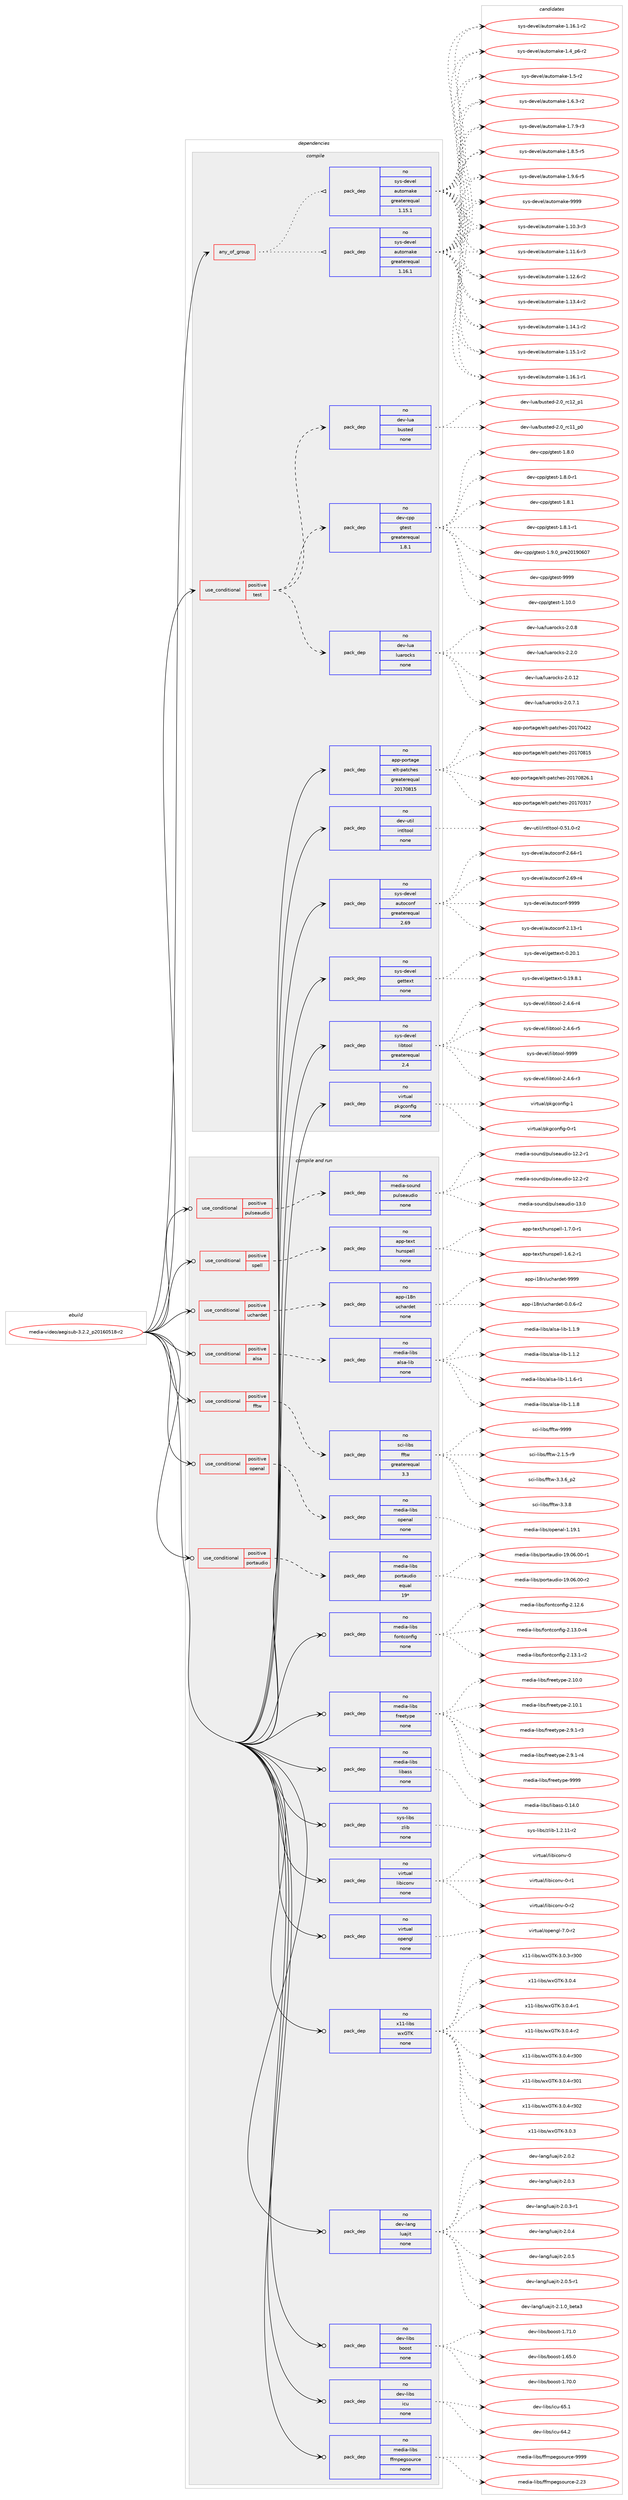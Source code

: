 digraph prolog {

# *************
# Graph options
# *************

newrank=true;
concentrate=true;
compound=true;
graph [rankdir=LR,fontname=Helvetica,fontsize=10,ranksep=1.5];#, ranksep=2.5, nodesep=0.2];
edge  [arrowhead=vee];
node  [fontname=Helvetica,fontsize=10];

# **********
# The ebuild
# **********

subgraph cluster_leftcol {
color=gray;
rank=same;
label=<<i>ebuild</i>>;
id [label="media-video/aegisub-3.2.2_p20160518-r2", color=red, width=4, href="../media-video/aegisub-3.2.2_p20160518-r2.svg"];
}

# ****************
# The dependencies
# ****************

subgraph cluster_midcol {
color=gray;
label=<<i>dependencies</i>>;
subgraph cluster_compile {
fillcolor="#eeeeee";
style=filled;
label=<<i>compile</i>>;
subgraph any13620 {
dependency805790 [label=<<TABLE BORDER="0" CELLBORDER="1" CELLSPACING="0" CELLPADDING="4"><TR><TD CELLPADDING="10">any_of_group</TD></TR></TABLE>>, shape=none, color=red];subgraph pack595985 {
dependency805791 [label=<<TABLE BORDER="0" CELLBORDER="1" CELLSPACING="0" CELLPADDING="4" WIDTH="220"><TR><TD ROWSPAN="6" CELLPADDING="30">pack_dep</TD></TR><TR><TD WIDTH="110">no</TD></TR><TR><TD>sys-devel</TD></TR><TR><TD>automake</TD></TR><TR><TD>greaterequal</TD></TR><TR><TD>1.16.1</TD></TR></TABLE>>, shape=none, color=blue];
}
dependency805790:e -> dependency805791:w [weight=20,style="dotted",arrowhead="oinv"];
subgraph pack595986 {
dependency805792 [label=<<TABLE BORDER="0" CELLBORDER="1" CELLSPACING="0" CELLPADDING="4" WIDTH="220"><TR><TD ROWSPAN="6" CELLPADDING="30">pack_dep</TD></TR><TR><TD WIDTH="110">no</TD></TR><TR><TD>sys-devel</TD></TR><TR><TD>automake</TD></TR><TR><TD>greaterequal</TD></TR><TR><TD>1.15.1</TD></TR></TABLE>>, shape=none, color=blue];
}
dependency805790:e -> dependency805792:w [weight=20,style="dotted",arrowhead="oinv"];
}
id:e -> dependency805790:w [weight=20,style="solid",arrowhead="vee"];
subgraph cond195737 {
dependency805793 [label=<<TABLE BORDER="0" CELLBORDER="1" CELLSPACING="0" CELLPADDING="4"><TR><TD ROWSPAN="3" CELLPADDING="10">use_conditional</TD></TR><TR><TD>positive</TD></TR><TR><TD>test</TD></TR></TABLE>>, shape=none, color=red];
subgraph pack595987 {
dependency805794 [label=<<TABLE BORDER="0" CELLBORDER="1" CELLSPACING="0" CELLPADDING="4" WIDTH="220"><TR><TD ROWSPAN="6" CELLPADDING="30">pack_dep</TD></TR><TR><TD WIDTH="110">no</TD></TR><TR><TD>dev-cpp</TD></TR><TR><TD>gtest</TD></TR><TR><TD>greaterequal</TD></TR><TR><TD>1.8.1</TD></TR></TABLE>>, shape=none, color=blue];
}
dependency805793:e -> dependency805794:w [weight=20,style="dashed",arrowhead="vee"];
subgraph pack595988 {
dependency805795 [label=<<TABLE BORDER="0" CELLBORDER="1" CELLSPACING="0" CELLPADDING="4" WIDTH="220"><TR><TD ROWSPAN="6" CELLPADDING="30">pack_dep</TD></TR><TR><TD WIDTH="110">no</TD></TR><TR><TD>dev-lua</TD></TR><TR><TD>busted</TD></TR><TR><TD>none</TD></TR><TR><TD></TD></TR></TABLE>>, shape=none, color=blue];
}
dependency805793:e -> dependency805795:w [weight=20,style="dashed",arrowhead="vee"];
subgraph pack595989 {
dependency805796 [label=<<TABLE BORDER="0" CELLBORDER="1" CELLSPACING="0" CELLPADDING="4" WIDTH="220"><TR><TD ROWSPAN="6" CELLPADDING="30">pack_dep</TD></TR><TR><TD WIDTH="110">no</TD></TR><TR><TD>dev-lua</TD></TR><TR><TD>luarocks</TD></TR><TR><TD>none</TD></TR><TR><TD></TD></TR></TABLE>>, shape=none, color=blue];
}
dependency805793:e -> dependency805796:w [weight=20,style="dashed",arrowhead="vee"];
}
id:e -> dependency805793:w [weight=20,style="solid",arrowhead="vee"];
subgraph pack595990 {
dependency805797 [label=<<TABLE BORDER="0" CELLBORDER="1" CELLSPACING="0" CELLPADDING="4" WIDTH="220"><TR><TD ROWSPAN="6" CELLPADDING="30">pack_dep</TD></TR><TR><TD WIDTH="110">no</TD></TR><TR><TD>app-portage</TD></TR><TR><TD>elt-patches</TD></TR><TR><TD>greaterequal</TD></TR><TR><TD>20170815</TD></TR></TABLE>>, shape=none, color=blue];
}
id:e -> dependency805797:w [weight=20,style="solid",arrowhead="vee"];
subgraph pack595991 {
dependency805798 [label=<<TABLE BORDER="0" CELLBORDER="1" CELLSPACING="0" CELLPADDING="4" WIDTH="220"><TR><TD ROWSPAN="6" CELLPADDING="30">pack_dep</TD></TR><TR><TD WIDTH="110">no</TD></TR><TR><TD>dev-util</TD></TR><TR><TD>intltool</TD></TR><TR><TD>none</TD></TR><TR><TD></TD></TR></TABLE>>, shape=none, color=blue];
}
id:e -> dependency805798:w [weight=20,style="solid",arrowhead="vee"];
subgraph pack595992 {
dependency805799 [label=<<TABLE BORDER="0" CELLBORDER="1" CELLSPACING="0" CELLPADDING="4" WIDTH="220"><TR><TD ROWSPAN="6" CELLPADDING="30">pack_dep</TD></TR><TR><TD WIDTH="110">no</TD></TR><TR><TD>sys-devel</TD></TR><TR><TD>autoconf</TD></TR><TR><TD>greaterequal</TD></TR><TR><TD>2.69</TD></TR></TABLE>>, shape=none, color=blue];
}
id:e -> dependency805799:w [weight=20,style="solid",arrowhead="vee"];
subgraph pack595993 {
dependency805800 [label=<<TABLE BORDER="0" CELLBORDER="1" CELLSPACING="0" CELLPADDING="4" WIDTH="220"><TR><TD ROWSPAN="6" CELLPADDING="30">pack_dep</TD></TR><TR><TD WIDTH="110">no</TD></TR><TR><TD>sys-devel</TD></TR><TR><TD>gettext</TD></TR><TR><TD>none</TD></TR><TR><TD></TD></TR></TABLE>>, shape=none, color=blue];
}
id:e -> dependency805800:w [weight=20,style="solid",arrowhead="vee"];
subgraph pack595994 {
dependency805801 [label=<<TABLE BORDER="0" CELLBORDER="1" CELLSPACING="0" CELLPADDING="4" WIDTH="220"><TR><TD ROWSPAN="6" CELLPADDING="30">pack_dep</TD></TR><TR><TD WIDTH="110">no</TD></TR><TR><TD>sys-devel</TD></TR><TR><TD>libtool</TD></TR><TR><TD>greaterequal</TD></TR><TR><TD>2.4</TD></TR></TABLE>>, shape=none, color=blue];
}
id:e -> dependency805801:w [weight=20,style="solid",arrowhead="vee"];
subgraph pack595995 {
dependency805802 [label=<<TABLE BORDER="0" CELLBORDER="1" CELLSPACING="0" CELLPADDING="4" WIDTH="220"><TR><TD ROWSPAN="6" CELLPADDING="30">pack_dep</TD></TR><TR><TD WIDTH="110">no</TD></TR><TR><TD>virtual</TD></TR><TR><TD>pkgconfig</TD></TR><TR><TD>none</TD></TR><TR><TD></TD></TR></TABLE>>, shape=none, color=blue];
}
id:e -> dependency805802:w [weight=20,style="solid",arrowhead="vee"];
}
subgraph cluster_compileandrun {
fillcolor="#eeeeee";
style=filled;
label=<<i>compile and run</i>>;
subgraph cond195738 {
dependency805803 [label=<<TABLE BORDER="0" CELLBORDER="1" CELLSPACING="0" CELLPADDING="4"><TR><TD ROWSPAN="3" CELLPADDING="10">use_conditional</TD></TR><TR><TD>positive</TD></TR><TR><TD>alsa</TD></TR></TABLE>>, shape=none, color=red];
subgraph pack595996 {
dependency805804 [label=<<TABLE BORDER="0" CELLBORDER="1" CELLSPACING="0" CELLPADDING="4" WIDTH="220"><TR><TD ROWSPAN="6" CELLPADDING="30">pack_dep</TD></TR><TR><TD WIDTH="110">no</TD></TR><TR><TD>media-libs</TD></TR><TR><TD>alsa-lib</TD></TR><TR><TD>none</TD></TR><TR><TD></TD></TR></TABLE>>, shape=none, color=blue];
}
dependency805803:e -> dependency805804:w [weight=20,style="dashed",arrowhead="vee"];
}
id:e -> dependency805803:w [weight=20,style="solid",arrowhead="odotvee"];
subgraph cond195739 {
dependency805805 [label=<<TABLE BORDER="0" CELLBORDER="1" CELLSPACING="0" CELLPADDING="4"><TR><TD ROWSPAN="3" CELLPADDING="10">use_conditional</TD></TR><TR><TD>positive</TD></TR><TR><TD>fftw</TD></TR></TABLE>>, shape=none, color=red];
subgraph pack595997 {
dependency805806 [label=<<TABLE BORDER="0" CELLBORDER="1" CELLSPACING="0" CELLPADDING="4" WIDTH="220"><TR><TD ROWSPAN="6" CELLPADDING="30">pack_dep</TD></TR><TR><TD WIDTH="110">no</TD></TR><TR><TD>sci-libs</TD></TR><TR><TD>fftw</TD></TR><TR><TD>greaterequal</TD></TR><TR><TD>3.3</TD></TR></TABLE>>, shape=none, color=blue];
}
dependency805805:e -> dependency805806:w [weight=20,style="dashed",arrowhead="vee"];
}
id:e -> dependency805805:w [weight=20,style="solid",arrowhead="odotvee"];
subgraph cond195740 {
dependency805807 [label=<<TABLE BORDER="0" CELLBORDER="1" CELLSPACING="0" CELLPADDING="4"><TR><TD ROWSPAN="3" CELLPADDING="10">use_conditional</TD></TR><TR><TD>positive</TD></TR><TR><TD>openal</TD></TR></TABLE>>, shape=none, color=red];
subgraph pack595998 {
dependency805808 [label=<<TABLE BORDER="0" CELLBORDER="1" CELLSPACING="0" CELLPADDING="4" WIDTH="220"><TR><TD ROWSPAN="6" CELLPADDING="30">pack_dep</TD></TR><TR><TD WIDTH="110">no</TD></TR><TR><TD>media-libs</TD></TR><TR><TD>openal</TD></TR><TR><TD>none</TD></TR><TR><TD></TD></TR></TABLE>>, shape=none, color=blue];
}
dependency805807:e -> dependency805808:w [weight=20,style="dashed",arrowhead="vee"];
}
id:e -> dependency805807:w [weight=20,style="solid",arrowhead="odotvee"];
subgraph cond195741 {
dependency805809 [label=<<TABLE BORDER="0" CELLBORDER="1" CELLSPACING="0" CELLPADDING="4"><TR><TD ROWSPAN="3" CELLPADDING="10">use_conditional</TD></TR><TR><TD>positive</TD></TR><TR><TD>portaudio</TD></TR></TABLE>>, shape=none, color=red];
subgraph pack595999 {
dependency805810 [label=<<TABLE BORDER="0" CELLBORDER="1" CELLSPACING="0" CELLPADDING="4" WIDTH="220"><TR><TD ROWSPAN="6" CELLPADDING="30">pack_dep</TD></TR><TR><TD WIDTH="110">no</TD></TR><TR><TD>media-libs</TD></TR><TR><TD>portaudio</TD></TR><TR><TD>equal</TD></TR><TR><TD>19*</TD></TR></TABLE>>, shape=none, color=blue];
}
dependency805809:e -> dependency805810:w [weight=20,style="dashed",arrowhead="vee"];
}
id:e -> dependency805809:w [weight=20,style="solid",arrowhead="odotvee"];
subgraph cond195742 {
dependency805811 [label=<<TABLE BORDER="0" CELLBORDER="1" CELLSPACING="0" CELLPADDING="4"><TR><TD ROWSPAN="3" CELLPADDING="10">use_conditional</TD></TR><TR><TD>positive</TD></TR><TR><TD>pulseaudio</TD></TR></TABLE>>, shape=none, color=red];
subgraph pack596000 {
dependency805812 [label=<<TABLE BORDER="0" CELLBORDER="1" CELLSPACING="0" CELLPADDING="4" WIDTH="220"><TR><TD ROWSPAN="6" CELLPADDING="30">pack_dep</TD></TR><TR><TD WIDTH="110">no</TD></TR><TR><TD>media-sound</TD></TR><TR><TD>pulseaudio</TD></TR><TR><TD>none</TD></TR><TR><TD></TD></TR></TABLE>>, shape=none, color=blue];
}
dependency805811:e -> dependency805812:w [weight=20,style="dashed",arrowhead="vee"];
}
id:e -> dependency805811:w [weight=20,style="solid",arrowhead="odotvee"];
subgraph cond195743 {
dependency805813 [label=<<TABLE BORDER="0" CELLBORDER="1" CELLSPACING="0" CELLPADDING="4"><TR><TD ROWSPAN="3" CELLPADDING="10">use_conditional</TD></TR><TR><TD>positive</TD></TR><TR><TD>spell</TD></TR></TABLE>>, shape=none, color=red];
subgraph pack596001 {
dependency805814 [label=<<TABLE BORDER="0" CELLBORDER="1" CELLSPACING="0" CELLPADDING="4" WIDTH="220"><TR><TD ROWSPAN="6" CELLPADDING="30">pack_dep</TD></TR><TR><TD WIDTH="110">no</TD></TR><TR><TD>app-text</TD></TR><TR><TD>hunspell</TD></TR><TR><TD>none</TD></TR><TR><TD></TD></TR></TABLE>>, shape=none, color=blue];
}
dependency805813:e -> dependency805814:w [weight=20,style="dashed",arrowhead="vee"];
}
id:e -> dependency805813:w [weight=20,style="solid",arrowhead="odotvee"];
subgraph cond195744 {
dependency805815 [label=<<TABLE BORDER="0" CELLBORDER="1" CELLSPACING="0" CELLPADDING="4"><TR><TD ROWSPAN="3" CELLPADDING="10">use_conditional</TD></TR><TR><TD>positive</TD></TR><TR><TD>uchardet</TD></TR></TABLE>>, shape=none, color=red];
subgraph pack596002 {
dependency805816 [label=<<TABLE BORDER="0" CELLBORDER="1" CELLSPACING="0" CELLPADDING="4" WIDTH="220"><TR><TD ROWSPAN="6" CELLPADDING="30">pack_dep</TD></TR><TR><TD WIDTH="110">no</TD></TR><TR><TD>app-i18n</TD></TR><TR><TD>uchardet</TD></TR><TR><TD>none</TD></TR><TR><TD></TD></TR></TABLE>>, shape=none, color=blue];
}
dependency805815:e -> dependency805816:w [weight=20,style="dashed",arrowhead="vee"];
}
id:e -> dependency805815:w [weight=20,style="solid",arrowhead="odotvee"];
subgraph pack596003 {
dependency805817 [label=<<TABLE BORDER="0" CELLBORDER="1" CELLSPACING="0" CELLPADDING="4" WIDTH="220"><TR><TD ROWSPAN="6" CELLPADDING="30">pack_dep</TD></TR><TR><TD WIDTH="110">no</TD></TR><TR><TD>dev-lang</TD></TR><TR><TD>luajit</TD></TR><TR><TD>none</TD></TR><TR><TD></TD></TR></TABLE>>, shape=none, color=blue];
}
id:e -> dependency805817:w [weight=20,style="solid",arrowhead="odotvee"];
subgraph pack596004 {
dependency805818 [label=<<TABLE BORDER="0" CELLBORDER="1" CELLSPACING="0" CELLPADDING="4" WIDTH="220"><TR><TD ROWSPAN="6" CELLPADDING="30">pack_dep</TD></TR><TR><TD WIDTH="110">no</TD></TR><TR><TD>dev-libs</TD></TR><TR><TD>boost</TD></TR><TR><TD>none</TD></TR><TR><TD></TD></TR></TABLE>>, shape=none, color=blue];
}
id:e -> dependency805818:w [weight=20,style="solid",arrowhead="odotvee"];
subgraph pack596005 {
dependency805819 [label=<<TABLE BORDER="0" CELLBORDER="1" CELLSPACING="0" CELLPADDING="4" WIDTH="220"><TR><TD ROWSPAN="6" CELLPADDING="30">pack_dep</TD></TR><TR><TD WIDTH="110">no</TD></TR><TR><TD>dev-libs</TD></TR><TR><TD>icu</TD></TR><TR><TD>none</TD></TR><TR><TD></TD></TR></TABLE>>, shape=none, color=blue];
}
id:e -> dependency805819:w [weight=20,style="solid",arrowhead="odotvee"];
subgraph pack596006 {
dependency805820 [label=<<TABLE BORDER="0" CELLBORDER="1" CELLSPACING="0" CELLPADDING="4" WIDTH="220"><TR><TD ROWSPAN="6" CELLPADDING="30">pack_dep</TD></TR><TR><TD WIDTH="110">no</TD></TR><TR><TD>media-libs</TD></TR><TR><TD>ffmpegsource</TD></TR><TR><TD>none</TD></TR><TR><TD></TD></TR></TABLE>>, shape=none, color=blue];
}
id:e -> dependency805820:w [weight=20,style="solid",arrowhead="odotvee"];
subgraph pack596007 {
dependency805821 [label=<<TABLE BORDER="0" CELLBORDER="1" CELLSPACING="0" CELLPADDING="4" WIDTH="220"><TR><TD ROWSPAN="6" CELLPADDING="30">pack_dep</TD></TR><TR><TD WIDTH="110">no</TD></TR><TR><TD>media-libs</TD></TR><TR><TD>fontconfig</TD></TR><TR><TD>none</TD></TR><TR><TD></TD></TR></TABLE>>, shape=none, color=blue];
}
id:e -> dependency805821:w [weight=20,style="solid",arrowhead="odotvee"];
subgraph pack596008 {
dependency805822 [label=<<TABLE BORDER="0" CELLBORDER="1" CELLSPACING="0" CELLPADDING="4" WIDTH="220"><TR><TD ROWSPAN="6" CELLPADDING="30">pack_dep</TD></TR><TR><TD WIDTH="110">no</TD></TR><TR><TD>media-libs</TD></TR><TR><TD>freetype</TD></TR><TR><TD>none</TD></TR><TR><TD></TD></TR></TABLE>>, shape=none, color=blue];
}
id:e -> dependency805822:w [weight=20,style="solid",arrowhead="odotvee"];
subgraph pack596009 {
dependency805823 [label=<<TABLE BORDER="0" CELLBORDER="1" CELLSPACING="0" CELLPADDING="4" WIDTH="220"><TR><TD ROWSPAN="6" CELLPADDING="30">pack_dep</TD></TR><TR><TD WIDTH="110">no</TD></TR><TR><TD>media-libs</TD></TR><TR><TD>libass</TD></TR><TR><TD>none</TD></TR><TR><TD></TD></TR></TABLE>>, shape=none, color=blue];
}
id:e -> dependency805823:w [weight=20,style="solid",arrowhead="odotvee"];
subgraph pack596010 {
dependency805824 [label=<<TABLE BORDER="0" CELLBORDER="1" CELLSPACING="0" CELLPADDING="4" WIDTH="220"><TR><TD ROWSPAN="6" CELLPADDING="30">pack_dep</TD></TR><TR><TD WIDTH="110">no</TD></TR><TR><TD>sys-libs</TD></TR><TR><TD>zlib</TD></TR><TR><TD>none</TD></TR><TR><TD></TD></TR></TABLE>>, shape=none, color=blue];
}
id:e -> dependency805824:w [weight=20,style="solid",arrowhead="odotvee"];
subgraph pack596011 {
dependency805825 [label=<<TABLE BORDER="0" CELLBORDER="1" CELLSPACING="0" CELLPADDING="4" WIDTH="220"><TR><TD ROWSPAN="6" CELLPADDING="30">pack_dep</TD></TR><TR><TD WIDTH="110">no</TD></TR><TR><TD>virtual</TD></TR><TR><TD>libiconv</TD></TR><TR><TD>none</TD></TR><TR><TD></TD></TR></TABLE>>, shape=none, color=blue];
}
id:e -> dependency805825:w [weight=20,style="solid",arrowhead="odotvee"];
subgraph pack596012 {
dependency805826 [label=<<TABLE BORDER="0" CELLBORDER="1" CELLSPACING="0" CELLPADDING="4" WIDTH="220"><TR><TD ROWSPAN="6" CELLPADDING="30">pack_dep</TD></TR><TR><TD WIDTH="110">no</TD></TR><TR><TD>virtual</TD></TR><TR><TD>opengl</TD></TR><TR><TD>none</TD></TR><TR><TD></TD></TR></TABLE>>, shape=none, color=blue];
}
id:e -> dependency805826:w [weight=20,style="solid",arrowhead="odotvee"];
subgraph pack596013 {
dependency805827 [label=<<TABLE BORDER="0" CELLBORDER="1" CELLSPACING="0" CELLPADDING="4" WIDTH="220"><TR><TD ROWSPAN="6" CELLPADDING="30">pack_dep</TD></TR><TR><TD WIDTH="110">no</TD></TR><TR><TD>x11-libs</TD></TR><TR><TD>wxGTK</TD></TR><TR><TD>none</TD></TR><TR><TD></TD></TR></TABLE>>, shape=none, color=blue];
}
id:e -> dependency805827:w [weight=20,style="solid",arrowhead="odotvee"];
}
subgraph cluster_run {
fillcolor="#eeeeee";
style=filled;
label=<<i>run</i>>;
}
}

# **************
# The candidates
# **************

subgraph cluster_choices {
rank=same;
color=gray;
label=<<i>candidates</i>>;

subgraph choice595985 {
color=black;
nodesep=1;
choice11512111545100101118101108479711711611110997107101454946494846514511451 [label="sys-devel/automake-1.10.3-r3", color=red, width=4,href="../sys-devel/automake-1.10.3-r3.svg"];
choice11512111545100101118101108479711711611110997107101454946494946544511451 [label="sys-devel/automake-1.11.6-r3", color=red, width=4,href="../sys-devel/automake-1.11.6-r3.svg"];
choice11512111545100101118101108479711711611110997107101454946495046544511450 [label="sys-devel/automake-1.12.6-r2", color=red, width=4,href="../sys-devel/automake-1.12.6-r2.svg"];
choice11512111545100101118101108479711711611110997107101454946495146524511450 [label="sys-devel/automake-1.13.4-r2", color=red, width=4,href="../sys-devel/automake-1.13.4-r2.svg"];
choice11512111545100101118101108479711711611110997107101454946495246494511450 [label="sys-devel/automake-1.14.1-r2", color=red, width=4,href="../sys-devel/automake-1.14.1-r2.svg"];
choice11512111545100101118101108479711711611110997107101454946495346494511450 [label="sys-devel/automake-1.15.1-r2", color=red, width=4,href="../sys-devel/automake-1.15.1-r2.svg"];
choice11512111545100101118101108479711711611110997107101454946495446494511449 [label="sys-devel/automake-1.16.1-r1", color=red, width=4,href="../sys-devel/automake-1.16.1-r1.svg"];
choice11512111545100101118101108479711711611110997107101454946495446494511450 [label="sys-devel/automake-1.16.1-r2", color=red, width=4,href="../sys-devel/automake-1.16.1-r2.svg"];
choice115121115451001011181011084797117116111109971071014549465295112544511450 [label="sys-devel/automake-1.4_p6-r2", color=red, width=4,href="../sys-devel/automake-1.4_p6-r2.svg"];
choice11512111545100101118101108479711711611110997107101454946534511450 [label="sys-devel/automake-1.5-r2", color=red, width=4,href="../sys-devel/automake-1.5-r2.svg"];
choice115121115451001011181011084797117116111109971071014549465446514511450 [label="sys-devel/automake-1.6.3-r2", color=red, width=4,href="../sys-devel/automake-1.6.3-r2.svg"];
choice115121115451001011181011084797117116111109971071014549465546574511451 [label="sys-devel/automake-1.7.9-r3", color=red, width=4,href="../sys-devel/automake-1.7.9-r3.svg"];
choice115121115451001011181011084797117116111109971071014549465646534511453 [label="sys-devel/automake-1.8.5-r5", color=red, width=4,href="../sys-devel/automake-1.8.5-r5.svg"];
choice115121115451001011181011084797117116111109971071014549465746544511453 [label="sys-devel/automake-1.9.6-r5", color=red, width=4,href="../sys-devel/automake-1.9.6-r5.svg"];
choice115121115451001011181011084797117116111109971071014557575757 [label="sys-devel/automake-9999", color=red, width=4,href="../sys-devel/automake-9999.svg"];
dependency805791:e -> choice11512111545100101118101108479711711611110997107101454946494846514511451:w [style=dotted,weight="100"];
dependency805791:e -> choice11512111545100101118101108479711711611110997107101454946494946544511451:w [style=dotted,weight="100"];
dependency805791:e -> choice11512111545100101118101108479711711611110997107101454946495046544511450:w [style=dotted,weight="100"];
dependency805791:e -> choice11512111545100101118101108479711711611110997107101454946495146524511450:w [style=dotted,weight="100"];
dependency805791:e -> choice11512111545100101118101108479711711611110997107101454946495246494511450:w [style=dotted,weight="100"];
dependency805791:e -> choice11512111545100101118101108479711711611110997107101454946495346494511450:w [style=dotted,weight="100"];
dependency805791:e -> choice11512111545100101118101108479711711611110997107101454946495446494511449:w [style=dotted,weight="100"];
dependency805791:e -> choice11512111545100101118101108479711711611110997107101454946495446494511450:w [style=dotted,weight="100"];
dependency805791:e -> choice115121115451001011181011084797117116111109971071014549465295112544511450:w [style=dotted,weight="100"];
dependency805791:e -> choice11512111545100101118101108479711711611110997107101454946534511450:w [style=dotted,weight="100"];
dependency805791:e -> choice115121115451001011181011084797117116111109971071014549465446514511450:w [style=dotted,weight="100"];
dependency805791:e -> choice115121115451001011181011084797117116111109971071014549465546574511451:w [style=dotted,weight="100"];
dependency805791:e -> choice115121115451001011181011084797117116111109971071014549465646534511453:w [style=dotted,weight="100"];
dependency805791:e -> choice115121115451001011181011084797117116111109971071014549465746544511453:w [style=dotted,weight="100"];
dependency805791:e -> choice115121115451001011181011084797117116111109971071014557575757:w [style=dotted,weight="100"];
}
subgraph choice595986 {
color=black;
nodesep=1;
choice11512111545100101118101108479711711611110997107101454946494846514511451 [label="sys-devel/automake-1.10.3-r3", color=red, width=4,href="../sys-devel/automake-1.10.3-r3.svg"];
choice11512111545100101118101108479711711611110997107101454946494946544511451 [label="sys-devel/automake-1.11.6-r3", color=red, width=4,href="../sys-devel/automake-1.11.6-r3.svg"];
choice11512111545100101118101108479711711611110997107101454946495046544511450 [label="sys-devel/automake-1.12.6-r2", color=red, width=4,href="../sys-devel/automake-1.12.6-r2.svg"];
choice11512111545100101118101108479711711611110997107101454946495146524511450 [label="sys-devel/automake-1.13.4-r2", color=red, width=4,href="../sys-devel/automake-1.13.4-r2.svg"];
choice11512111545100101118101108479711711611110997107101454946495246494511450 [label="sys-devel/automake-1.14.1-r2", color=red, width=4,href="../sys-devel/automake-1.14.1-r2.svg"];
choice11512111545100101118101108479711711611110997107101454946495346494511450 [label="sys-devel/automake-1.15.1-r2", color=red, width=4,href="../sys-devel/automake-1.15.1-r2.svg"];
choice11512111545100101118101108479711711611110997107101454946495446494511449 [label="sys-devel/automake-1.16.1-r1", color=red, width=4,href="../sys-devel/automake-1.16.1-r1.svg"];
choice11512111545100101118101108479711711611110997107101454946495446494511450 [label="sys-devel/automake-1.16.1-r2", color=red, width=4,href="../sys-devel/automake-1.16.1-r2.svg"];
choice115121115451001011181011084797117116111109971071014549465295112544511450 [label="sys-devel/automake-1.4_p6-r2", color=red, width=4,href="../sys-devel/automake-1.4_p6-r2.svg"];
choice11512111545100101118101108479711711611110997107101454946534511450 [label="sys-devel/automake-1.5-r2", color=red, width=4,href="../sys-devel/automake-1.5-r2.svg"];
choice115121115451001011181011084797117116111109971071014549465446514511450 [label="sys-devel/automake-1.6.3-r2", color=red, width=4,href="../sys-devel/automake-1.6.3-r2.svg"];
choice115121115451001011181011084797117116111109971071014549465546574511451 [label="sys-devel/automake-1.7.9-r3", color=red, width=4,href="../sys-devel/automake-1.7.9-r3.svg"];
choice115121115451001011181011084797117116111109971071014549465646534511453 [label="sys-devel/automake-1.8.5-r5", color=red, width=4,href="../sys-devel/automake-1.8.5-r5.svg"];
choice115121115451001011181011084797117116111109971071014549465746544511453 [label="sys-devel/automake-1.9.6-r5", color=red, width=4,href="../sys-devel/automake-1.9.6-r5.svg"];
choice115121115451001011181011084797117116111109971071014557575757 [label="sys-devel/automake-9999", color=red, width=4,href="../sys-devel/automake-9999.svg"];
dependency805792:e -> choice11512111545100101118101108479711711611110997107101454946494846514511451:w [style=dotted,weight="100"];
dependency805792:e -> choice11512111545100101118101108479711711611110997107101454946494946544511451:w [style=dotted,weight="100"];
dependency805792:e -> choice11512111545100101118101108479711711611110997107101454946495046544511450:w [style=dotted,weight="100"];
dependency805792:e -> choice11512111545100101118101108479711711611110997107101454946495146524511450:w [style=dotted,weight="100"];
dependency805792:e -> choice11512111545100101118101108479711711611110997107101454946495246494511450:w [style=dotted,weight="100"];
dependency805792:e -> choice11512111545100101118101108479711711611110997107101454946495346494511450:w [style=dotted,weight="100"];
dependency805792:e -> choice11512111545100101118101108479711711611110997107101454946495446494511449:w [style=dotted,weight="100"];
dependency805792:e -> choice11512111545100101118101108479711711611110997107101454946495446494511450:w [style=dotted,weight="100"];
dependency805792:e -> choice115121115451001011181011084797117116111109971071014549465295112544511450:w [style=dotted,weight="100"];
dependency805792:e -> choice11512111545100101118101108479711711611110997107101454946534511450:w [style=dotted,weight="100"];
dependency805792:e -> choice115121115451001011181011084797117116111109971071014549465446514511450:w [style=dotted,weight="100"];
dependency805792:e -> choice115121115451001011181011084797117116111109971071014549465546574511451:w [style=dotted,weight="100"];
dependency805792:e -> choice115121115451001011181011084797117116111109971071014549465646534511453:w [style=dotted,weight="100"];
dependency805792:e -> choice115121115451001011181011084797117116111109971071014549465746544511453:w [style=dotted,weight="100"];
dependency805792:e -> choice115121115451001011181011084797117116111109971071014557575757:w [style=dotted,weight="100"];
}
subgraph choice595987 {
color=black;
nodesep=1;
choice10010111845991121124710311610111511645494649484648 [label="dev-cpp/gtest-1.10.0", color=red, width=4,href="../dev-cpp/gtest-1.10.0.svg"];
choice100101118459911211247103116101115116454946564648 [label="dev-cpp/gtest-1.8.0", color=red, width=4,href="../dev-cpp/gtest-1.8.0.svg"];
choice1001011184599112112471031161011151164549465646484511449 [label="dev-cpp/gtest-1.8.0-r1", color=red, width=4,href="../dev-cpp/gtest-1.8.0-r1.svg"];
choice100101118459911211247103116101115116454946564649 [label="dev-cpp/gtest-1.8.1", color=red, width=4,href="../dev-cpp/gtest-1.8.1.svg"];
choice1001011184599112112471031161011151164549465646494511449 [label="dev-cpp/gtest-1.8.1-r1", color=red, width=4,href="../dev-cpp/gtest-1.8.1-r1.svg"];
choice100101118459911211247103116101115116454946574648951121141015048495748544855 [label="dev-cpp/gtest-1.9.0_pre20190607", color=red, width=4,href="../dev-cpp/gtest-1.9.0_pre20190607.svg"];
choice1001011184599112112471031161011151164557575757 [label="dev-cpp/gtest-9999", color=red, width=4,href="../dev-cpp/gtest-9999.svg"];
dependency805794:e -> choice10010111845991121124710311610111511645494649484648:w [style=dotted,weight="100"];
dependency805794:e -> choice100101118459911211247103116101115116454946564648:w [style=dotted,weight="100"];
dependency805794:e -> choice1001011184599112112471031161011151164549465646484511449:w [style=dotted,weight="100"];
dependency805794:e -> choice100101118459911211247103116101115116454946564649:w [style=dotted,weight="100"];
dependency805794:e -> choice1001011184599112112471031161011151164549465646494511449:w [style=dotted,weight="100"];
dependency805794:e -> choice100101118459911211247103116101115116454946574648951121141015048495748544855:w [style=dotted,weight="100"];
dependency805794:e -> choice1001011184599112112471031161011151164557575757:w [style=dotted,weight="100"];
}
subgraph choice595988 {
color=black;
nodesep=1;
choice1001011184510811797479811711511610110045504648951149949499511248 [label="dev-lua/busted-2.0_rc11_p0", color=red, width=4,href="../dev-lua/busted-2.0_rc11_p0.svg"];
choice1001011184510811797479811711511610110045504648951149949509511249 [label="dev-lua/busted-2.0_rc12_p1", color=red, width=4,href="../dev-lua/busted-2.0_rc12_p1.svg"];
dependency805795:e -> choice1001011184510811797479811711511610110045504648951149949499511248:w [style=dotted,weight="100"];
dependency805795:e -> choice1001011184510811797479811711511610110045504648951149949509511249:w [style=dotted,weight="100"];
}
subgraph choice595989 {
color=black;
nodesep=1;
choice100101118451081179747108117971141119910711545504648464950 [label="dev-lua/luarocks-2.0.12", color=red, width=4,href="../dev-lua/luarocks-2.0.12.svg"];
choice10010111845108117974710811797114111991071154550464846554649 [label="dev-lua/luarocks-2.0.7.1", color=red, width=4,href="../dev-lua/luarocks-2.0.7.1.svg"];
choice1001011184510811797471081179711411199107115455046484656 [label="dev-lua/luarocks-2.0.8", color=red, width=4,href="../dev-lua/luarocks-2.0.8.svg"];
choice1001011184510811797471081179711411199107115455046504648 [label="dev-lua/luarocks-2.2.0", color=red, width=4,href="../dev-lua/luarocks-2.2.0.svg"];
dependency805796:e -> choice100101118451081179747108117971141119910711545504648464950:w [style=dotted,weight="100"];
dependency805796:e -> choice10010111845108117974710811797114111991071154550464846554649:w [style=dotted,weight="100"];
dependency805796:e -> choice1001011184510811797471081179711411199107115455046484656:w [style=dotted,weight="100"];
dependency805796:e -> choice1001011184510811797471081179711411199107115455046504648:w [style=dotted,weight="100"];
}
subgraph choice595990 {
color=black;
nodesep=1;
choice97112112451121111141169710310147101108116451129711699104101115455048495548514955 [label="app-portage/elt-patches-20170317", color=red, width=4,href="../app-portage/elt-patches-20170317.svg"];
choice97112112451121111141169710310147101108116451129711699104101115455048495548525050 [label="app-portage/elt-patches-20170422", color=red, width=4,href="../app-portage/elt-patches-20170422.svg"];
choice97112112451121111141169710310147101108116451129711699104101115455048495548564953 [label="app-portage/elt-patches-20170815", color=red, width=4,href="../app-portage/elt-patches-20170815.svg"];
choice971121124511211111411697103101471011081164511297116991041011154550484955485650544649 [label="app-portage/elt-patches-20170826.1", color=red, width=4,href="../app-portage/elt-patches-20170826.1.svg"];
dependency805797:e -> choice97112112451121111141169710310147101108116451129711699104101115455048495548514955:w [style=dotted,weight="100"];
dependency805797:e -> choice97112112451121111141169710310147101108116451129711699104101115455048495548525050:w [style=dotted,weight="100"];
dependency805797:e -> choice97112112451121111141169710310147101108116451129711699104101115455048495548564953:w [style=dotted,weight="100"];
dependency805797:e -> choice971121124511211111411697103101471011081164511297116991041011154550484955485650544649:w [style=dotted,weight="100"];
}
subgraph choice595991 {
color=black;
nodesep=1;
choice1001011184511711610510847105110116108116111111108454846534946484511450 [label="dev-util/intltool-0.51.0-r2", color=red, width=4,href="../dev-util/intltool-0.51.0-r2.svg"];
dependency805798:e -> choice1001011184511711610510847105110116108116111111108454846534946484511450:w [style=dotted,weight="100"];
}
subgraph choice595992 {
color=black;
nodesep=1;
choice1151211154510010111810110847971171161119911111010245504649514511449 [label="sys-devel/autoconf-2.13-r1", color=red, width=4,href="../sys-devel/autoconf-2.13-r1.svg"];
choice1151211154510010111810110847971171161119911111010245504654524511449 [label="sys-devel/autoconf-2.64-r1", color=red, width=4,href="../sys-devel/autoconf-2.64-r1.svg"];
choice1151211154510010111810110847971171161119911111010245504654574511452 [label="sys-devel/autoconf-2.69-r4", color=red, width=4,href="../sys-devel/autoconf-2.69-r4.svg"];
choice115121115451001011181011084797117116111991111101024557575757 [label="sys-devel/autoconf-9999", color=red, width=4,href="../sys-devel/autoconf-9999.svg"];
dependency805799:e -> choice1151211154510010111810110847971171161119911111010245504649514511449:w [style=dotted,weight="100"];
dependency805799:e -> choice1151211154510010111810110847971171161119911111010245504654524511449:w [style=dotted,weight="100"];
dependency805799:e -> choice1151211154510010111810110847971171161119911111010245504654574511452:w [style=dotted,weight="100"];
dependency805799:e -> choice115121115451001011181011084797117116111991111101024557575757:w [style=dotted,weight="100"];
}
subgraph choice595993 {
color=black;
nodesep=1;
choice1151211154510010111810110847103101116116101120116454846495746564649 [label="sys-devel/gettext-0.19.8.1", color=red, width=4,href="../sys-devel/gettext-0.19.8.1.svg"];
choice115121115451001011181011084710310111611610112011645484650484649 [label="sys-devel/gettext-0.20.1", color=red, width=4,href="../sys-devel/gettext-0.20.1.svg"];
dependency805800:e -> choice1151211154510010111810110847103101116116101120116454846495746564649:w [style=dotted,weight="100"];
dependency805800:e -> choice115121115451001011181011084710310111611610112011645484650484649:w [style=dotted,weight="100"];
}
subgraph choice595994 {
color=black;
nodesep=1;
choice1151211154510010111810110847108105981161111111084550465246544511451 [label="sys-devel/libtool-2.4.6-r3", color=red, width=4,href="../sys-devel/libtool-2.4.6-r3.svg"];
choice1151211154510010111810110847108105981161111111084550465246544511452 [label="sys-devel/libtool-2.4.6-r4", color=red, width=4,href="../sys-devel/libtool-2.4.6-r4.svg"];
choice1151211154510010111810110847108105981161111111084550465246544511453 [label="sys-devel/libtool-2.4.6-r5", color=red, width=4,href="../sys-devel/libtool-2.4.6-r5.svg"];
choice1151211154510010111810110847108105981161111111084557575757 [label="sys-devel/libtool-9999", color=red, width=4,href="../sys-devel/libtool-9999.svg"];
dependency805801:e -> choice1151211154510010111810110847108105981161111111084550465246544511451:w [style=dotted,weight="100"];
dependency805801:e -> choice1151211154510010111810110847108105981161111111084550465246544511452:w [style=dotted,weight="100"];
dependency805801:e -> choice1151211154510010111810110847108105981161111111084550465246544511453:w [style=dotted,weight="100"];
dependency805801:e -> choice1151211154510010111810110847108105981161111111084557575757:w [style=dotted,weight="100"];
}
subgraph choice595995 {
color=black;
nodesep=1;
choice11810511411611797108471121071039911111010210510345484511449 [label="virtual/pkgconfig-0-r1", color=red, width=4,href="../virtual/pkgconfig-0-r1.svg"];
choice1181051141161179710847112107103991111101021051034549 [label="virtual/pkgconfig-1", color=red, width=4,href="../virtual/pkgconfig-1.svg"];
dependency805802:e -> choice11810511411611797108471121071039911111010210510345484511449:w [style=dotted,weight="100"];
dependency805802:e -> choice1181051141161179710847112107103991111101021051034549:w [style=dotted,weight="100"];
}
subgraph choice595996 {
color=black;
nodesep=1;
choice1091011001059745108105981154797108115974510810598454946494650 [label="media-libs/alsa-lib-1.1.2", color=red, width=4,href="../media-libs/alsa-lib-1.1.2.svg"];
choice10910110010597451081059811547971081159745108105984549464946544511449 [label="media-libs/alsa-lib-1.1.6-r1", color=red, width=4,href="../media-libs/alsa-lib-1.1.6-r1.svg"];
choice1091011001059745108105981154797108115974510810598454946494656 [label="media-libs/alsa-lib-1.1.8", color=red, width=4,href="../media-libs/alsa-lib-1.1.8.svg"];
choice1091011001059745108105981154797108115974510810598454946494657 [label="media-libs/alsa-lib-1.1.9", color=red, width=4,href="../media-libs/alsa-lib-1.1.9.svg"];
dependency805804:e -> choice1091011001059745108105981154797108115974510810598454946494650:w [style=dotted,weight="100"];
dependency805804:e -> choice10910110010597451081059811547971081159745108105984549464946544511449:w [style=dotted,weight="100"];
dependency805804:e -> choice1091011001059745108105981154797108115974510810598454946494656:w [style=dotted,weight="100"];
dependency805804:e -> choice1091011001059745108105981154797108115974510810598454946494657:w [style=dotted,weight="100"];
}
subgraph choice595997 {
color=black;
nodesep=1;
choice115991054510810598115471021021161194550464946534511457 [label="sci-libs/fftw-2.1.5-r9", color=red, width=4,href="../sci-libs/fftw-2.1.5-r9.svg"];
choice115991054510810598115471021021161194551465146549511250 [label="sci-libs/fftw-3.3.6_p2", color=red, width=4,href="../sci-libs/fftw-3.3.6_p2.svg"];
choice11599105451081059811547102102116119455146514656 [label="sci-libs/fftw-3.3.8", color=red, width=4,href="../sci-libs/fftw-3.3.8.svg"];
choice115991054510810598115471021021161194557575757 [label="sci-libs/fftw-9999", color=red, width=4,href="../sci-libs/fftw-9999.svg"];
dependency805806:e -> choice115991054510810598115471021021161194550464946534511457:w [style=dotted,weight="100"];
dependency805806:e -> choice115991054510810598115471021021161194551465146549511250:w [style=dotted,weight="100"];
dependency805806:e -> choice11599105451081059811547102102116119455146514656:w [style=dotted,weight="100"];
dependency805806:e -> choice115991054510810598115471021021161194557575757:w [style=dotted,weight="100"];
}
subgraph choice595998 {
color=black;
nodesep=1;
choice109101100105974510810598115471111121011109710845494649574649 [label="media-libs/openal-1.19.1", color=red, width=4,href="../media-libs/openal-1.19.1.svg"];
dependency805808:e -> choice109101100105974510810598115471111121011109710845494649574649:w [style=dotted,weight="100"];
}
subgraph choice595999 {
color=black;
nodesep=1;
choice10910110010597451081059811547112111114116971171001051114549574648544648484511449 [label="media-libs/portaudio-19.06.00-r1", color=red, width=4,href="../media-libs/portaudio-19.06.00-r1.svg"];
choice10910110010597451081059811547112111114116971171001051114549574648544648484511450 [label="media-libs/portaudio-19.06.00-r2", color=red, width=4,href="../media-libs/portaudio-19.06.00-r2.svg"];
dependency805810:e -> choice10910110010597451081059811547112111114116971171001051114549574648544648484511449:w [style=dotted,weight="100"];
dependency805810:e -> choice10910110010597451081059811547112111114116971171001051114549574648544648484511450:w [style=dotted,weight="100"];
}
subgraph choice596000 {
color=black;
nodesep=1;
choice1091011001059745115111117110100471121171081151019711710010511145495046504511449 [label="media-sound/pulseaudio-12.2-r1", color=red, width=4,href="../media-sound/pulseaudio-12.2-r1.svg"];
choice1091011001059745115111117110100471121171081151019711710010511145495046504511450 [label="media-sound/pulseaudio-12.2-r2", color=red, width=4,href="../media-sound/pulseaudio-12.2-r2.svg"];
choice109101100105974511511111711010047112117108115101971171001051114549514648 [label="media-sound/pulseaudio-13.0", color=red, width=4,href="../media-sound/pulseaudio-13.0.svg"];
dependency805812:e -> choice1091011001059745115111117110100471121171081151019711710010511145495046504511449:w [style=dotted,weight="100"];
dependency805812:e -> choice1091011001059745115111117110100471121171081151019711710010511145495046504511450:w [style=dotted,weight="100"];
dependency805812:e -> choice109101100105974511511111711010047112117108115101971171001051114549514648:w [style=dotted,weight="100"];
}
subgraph choice596001 {
color=black;
nodesep=1;
choice9711211245116101120116471041171101151121011081084549465446504511449 [label="app-text/hunspell-1.6.2-r1", color=red, width=4,href="../app-text/hunspell-1.6.2-r1.svg"];
choice9711211245116101120116471041171101151121011081084549465546484511449 [label="app-text/hunspell-1.7.0-r1", color=red, width=4,href="../app-text/hunspell-1.7.0-r1.svg"];
dependency805814:e -> choice9711211245116101120116471041171101151121011081084549465446504511449:w [style=dotted,weight="100"];
dependency805814:e -> choice9711211245116101120116471041171101151121011081084549465546484511449:w [style=dotted,weight="100"];
}
subgraph choice596002 {
color=black;
nodesep=1;
choice971121124510549561104711799104971141001011164548464846544511450 [label="app-i18n/uchardet-0.0.6-r2", color=red, width=4,href="../app-i18n/uchardet-0.0.6-r2.svg"];
choice971121124510549561104711799104971141001011164557575757 [label="app-i18n/uchardet-9999", color=red, width=4,href="../app-i18n/uchardet-9999.svg"];
dependency805816:e -> choice971121124510549561104711799104971141001011164548464846544511450:w [style=dotted,weight="100"];
dependency805816:e -> choice971121124510549561104711799104971141001011164557575757:w [style=dotted,weight="100"];
}
subgraph choice596003 {
color=black;
nodesep=1;
choice10010111845108971101034710811797106105116455046484650 [label="dev-lang/luajit-2.0.2", color=red, width=4,href="../dev-lang/luajit-2.0.2.svg"];
choice10010111845108971101034710811797106105116455046484651 [label="dev-lang/luajit-2.0.3", color=red, width=4,href="../dev-lang/luajit-2.0.3.svg"];
choice100101118451089711010347108117971061051164550464846514511449 [label="dev-lang/luajit-2.0.3-r1", color=red, width=4,href="../dev-lang/luajit-2.0.3-r1.svg"];
choice10010111845108971101034710811797106105116455046484652 [label="dev-lang/luajit-2.0.4", color=red, width=4,href="../dev-lang/luajit-2.0.4.svg"];
choice10010111845108971101034710811797106105116455046484653 [label="dev-lang/luajit-2.0.5", color=red, width=4,href="../dev-lang/luajit-2.0.5.svg"];
choice100101118451089711010347108117971061051164550464846534511449 [label="dev-lang/luajit-2.0.5-r1", color=red, width=4,href="../dev-lang/luajit-2.0.5-r1.svg"];
choice1001011184510897110103471081179710610511645504649464895981011169751 [label="dev-lang/luajit-2.1.0_beta3", color=red, width=4,href="../dev-lang/luajit-2.1.0_beta3.svg"];
dependency805817:e -> choice10010111845108971101034710811797106105116455046484650:w [style=dotted,weight="100"];
dependency805817:e -> choice10010111845108971101034710811797106105116455046484651:w [style=dotted,weight="100"];
dependency805817:e -> choice100101118451089711010347108117971061051164550464846514511449:w [style=dotted,weight="100"];
dependency805817:e -> choice10010111845108971101034710811797106105116455046484652:w [style=dotted,weight="100"];
dependency805817:e -> choice10010111845108971101034710811797106105116455046484653:w [style=dotted,weight="100"];
dependency805817:e -> choice100101118451089711010347108117971061051164550464846534511449:w [style=dotted,weight="100"];
dependency805817:e -> choice1001011184510897110103471081179710610511645504649464895981011169751:w [style=dotted,weight="100"];
}
subgraph choice596004 {
color=black;
nodesep=1;
choice1001011184510810598115479811111111511645494654534648 [label="dev-libs/boost-1.65.0", color=red, width=4,href="../dev-libs/boost-1.65.0.svg"];
choice1001011184510810598115479811111111511645494655484648 [label="dev-libs/boost-1.70.0", color=red, width=4,href="../dev-libs/boost-1.70.0.svg"];
choice1001011184510810598115479811111111511645494655494648 [label="dev-libs/boost-1.71.0", color=red, width=4,href="../dev-libs/boost-1.71.0.svg"];
dependency805818:e -> choice1001011184510810598115479811111111511645494654534648:w [style=dotted,weight="100"];
dependency805818:e -> choice1001011184510810598115479811111111511645494655484648:w [style=dotted,weight="100"];
dependency805818:e -> choice1001011184510810598115479811111111511645494655494648:w [style=dotted,weight="100"];
}
subgraph choice596005 {
color=black;
nodesep=1;
choice100101118451081059811547105991174554524650 [label="dev-libs/icu-64.2", color=red, width=4,href="../dev-libs/icu-64.2.svg"];
choice100101118451081059811547105991174554534649 [label="dev-libs/icu-65.1", color=red, width=4,href="../dev-libs/icu-65.1.svg"];
dependency805819:e -> choice100101118451081059811547105991174554524650:w [style=dotted,weight="100"];
dependency805819:e -> choice100101118451081059811547105991174554534649:w [style=dotted,weight="100"];
}
subgraph choice596006 {
color=black;
nodesep=1;
choice10910110010597451081059811547102102109112101103115111117114991014550465051 [label="media-libs/ffmpegsource-2.23", color=red, width=4,href="../media-libs/ffmpegsource-2.23.svg"];
choice10910110010597451081059811547102102109112101103115111117114991014557575757 [label="media-libs/ffmpegsource-9999", color=red, width=4,href="../media-libs/ffmpegsource-9999.svg"];
dependency805820:e -> choice10910110010597451081059811547102102109112101103115111117114991014550465051:w [style=dotted,weight="100"];
dependency805820:e -> choice10910110010597451081059811547102102109112101103115111117114991014557575757:w [style=dotted,weight="100"];
}
subgraph choice596007 {
color=black;
nodesep=1;
choice109101100105974510810598115471021111101169911111010210510345504649504654 [label="media-libs/fontconfig-2.12.6", color=red, width=4,href="../media-libs/fontconfig-2.12.6.svg"];
choice1091011001059745108105981154710211111011699111110102105103455046495146484511452 [label="media-libs/fontconfig-2.13.0-r4", color=red, width=4,href="../media-libs/fontconfig-2.13.0-r4.svg"];
choice1091011001059745108105981154710211111011699111110102105103455046495146494511450 [label="media-libs/fontconfig-2.13.1-r2", color=red, width=4,href="../media-libs/fontconfig-2.13.1-r2.svg"];
dependency805821:e -> choice109101100105974510810598115471021111101169911111010210510345504649504654:w [style=dotted,weight="100"];
dependency805821:e -> choice1091011001059745108105981154710211111011699111110102105103455046495146484511452:w [style=dotted,weight="100"];
dependency805821:e -> choice1091011001059745108105981154710211111011699111110102105103455046495146494511450:w [style=dotted,weight="100"];
}
subgraph choice596008 {
color=black;
nodesep=1;
choice1091011001059745108105981154710211410110111612111210145504649484648 [label="media-libs/freetype-2.10.0", color=red, width=4,href="../media-libs/freetype-2.10.0.svg"];
choice1091011001059745108105981154710211410110111612111210145504649484649 [label="media-libs/freetype-2.10.1", color=red, width=4,href="../media-libs/freetype-2.10.1.svg"];
choice109101100105974510810598115471021141011011161211121014550465746494511451 [label="media-libs/freetype-2.9.1-r3", color=red, width=4,href="../media-libs/freetype-2.9.1-r3.svg"];
choice109101100105974510810598115471021141011011161211121014550465746494511452 [label="media-libs/freetype-2.9.1-r4", color=red, width=4,href="../media-libs/freetype-2.9.1-r4.svg"];
choice109101100105974510810598115471021141011011161211121014557575757 [label="media-libs/freetype-9999", color=red, width=4,href="../media-libs/freetype-9999.svg"];
dependency805822:e -> choice1091011001059745108105981154710211410110111612111210145504649484648:w [style=dotted,weight="100"];
dependency805822:e -> choice1091011001059745108105981154710211410110111612111210145504649484649:w [style=dotted,weight="100"];
dependency805822:e -> choice109101100105974510810598115471021141011011161211121014550465746494511451:w [style=dotted,weight="100"];
dependency805822:e -> choice109101100105974510810598115471021141011011161211121014550465746494511452:w [style=dotted,weight="100"];
dependency805822:e -> choice109101100105974510810598115471021141011011161211121014557575757:w [style=dotted,weight="100"];
}
subgraph choice596009 {
color=black;
nodesep=1;
choice10910110010597451081059811547108105989711511545484649524648 [label="media-libs/libass-0.14.0", color=red, width=4,href="../media-libs/libass-0.14.0.svg"];
dependency805823:e -> choice10910110010597451081059811547108105989711511545484649524648:w [style=dotted,weight="100"];
}
subgraph choice596010 {
color=black;
nodesep=1;
choice11512111545108105981154712210810598454946504649494511450 [label="sys-libs/zlib-1.2.11-r2", color=red, width=4,href="../sys-libs/zlib-1.2.11-r2.svg"];
dependency805824:e -> choice11512111545108105981154712210810598454946504649494511450:w [style=dotted,weight="100"];
}
subgraph choice596011 {
color=black;
nodesep=1;
choice118105114116117971084710810598105991111101184548 [label="virtual/libiconv-0", color=red, width=4,href="../virtual/libiconv-0.svg"];
choice1181051141161179710847108105981059911111011845484511449 [label="virtual/libiconv-0-r1", color=red, width=4,href="../virtual/libiconv-0-r1.svg"];
choice1181051141161179710847108105981059911111011845484511450 [label="virtual/libiconv-0-r2", color=red, width=4,href="../virtual/libiconv-0-r2.svg"];
dependency805825:e -> choice118105114116117971084710810598105991111101184548:w [style=dotted,weight="100"];
dependency805825:e -> choice1181051141161179710847108105981059911111011845484511449:w [style=dotted,weight="100"];
dependency805825:e -> choice1181051141161179710847108105981059911111011845484511450:w [style=dotted,weight="100"];
}
subgraph choice596012 {
color=black;
nodesep=1;
choice1181051141161179710847111112101110103108455546484511450 [label="virtual/opengl-7.0-r2", color=red, width=4,href="../virtual/opengl-7.0-r2.svg"];
dependency805826:e -> choice1181051141161179710847111112101110103108455546484511450:w [style=dotted,weight="100"];
}
subgraph choice596013 {
color=black;
nodesep=1;
choice1204949451081059811547119120718475455146484651 [label="x11-libs/wxGTK-3.0.3", color=red, width=4,href="../x11-libs/wxGTK-3.0.3.svg"];
choice120494945108105981154711912071847545514648465145114514848 [label="x11-libs/wxGTK-3.0.3-r300", color=red, width=4,href="../x11-libs/wxGTK-3.0.3-r300.svg"];
choice1204949451081059811547119120718475455146484652 [label="x11-libs/wxGTK-3.0.4", color=red, width=4,href="../x11-libs/wxGTK-3.0.4.svg"];
choice12049494510810598115471191207184754551464846524511449 [label="x11-libs/wxGTK-3.0.4-r1", color=red, width=4,href="../x11-libs/wxGTK-3.0.4-r1.svg"];
choice12049494510810598115471191207184754551464846524511450 [label="x11-libs/wxGTK-3.0.4-r2", color=red, width=4,href="../x11-libs/wxGTK-3.0.4-r2.svg"];
choice120494945108105981154711912071847545514648465245114514848 [label="x11-libs/wxGTK-3.0.4-r300", color=red, width=4,href="../x11-libs/wxGTK-3.0.4-r300.svg"];
choice120494945108105981154711912071847545514648465245114514849 [label="x11-libs/wxGTK-3.0.4-r301", color=red, width=4,href="../x11-libs/wxGTK-3.0.4-r301.svg"];
choice120494945108105981154711912071847545514648465245114514850 [label="x11-libs/wxGTK-3.0.4-r302", color=red, width=4,href="../x11-libs/wxGTK-3.0.4-r302.svg"];
dependency805827:e -> choice1204949451081059811547119120718475455146484651:w [style=dotted,weight="100"];
dependency805827:e -> choice120494945108105981154711912071847545514648465145114514848:w [style=dotted,weight="100"];
dependency805827:e -> choice1204949451081059811547119120718475455146484652:w [style=dotted,weight="100"];
dependency805827:e -> choice12049494510810598115471191207184754551464846524511449:w [style=dotted,weight="100"];
dependency805827:e -> choice12049494510810598115471191207184754551464846524511450:w [style=dotted,weight="100"];
dependency805827:e -> choice120494945108105981154711912071847545514648465245114514848:w [style=dotted,weight="100"];
dependency805827:e -> choice120494945108105981154711912071847545514648465245114514849:w [style=dotted,weight="100"];
dependency805827:e -> choice120494945108105981154711912071847545514648465245114514850:w [style=dotted,weight="100"];
}
}

}
